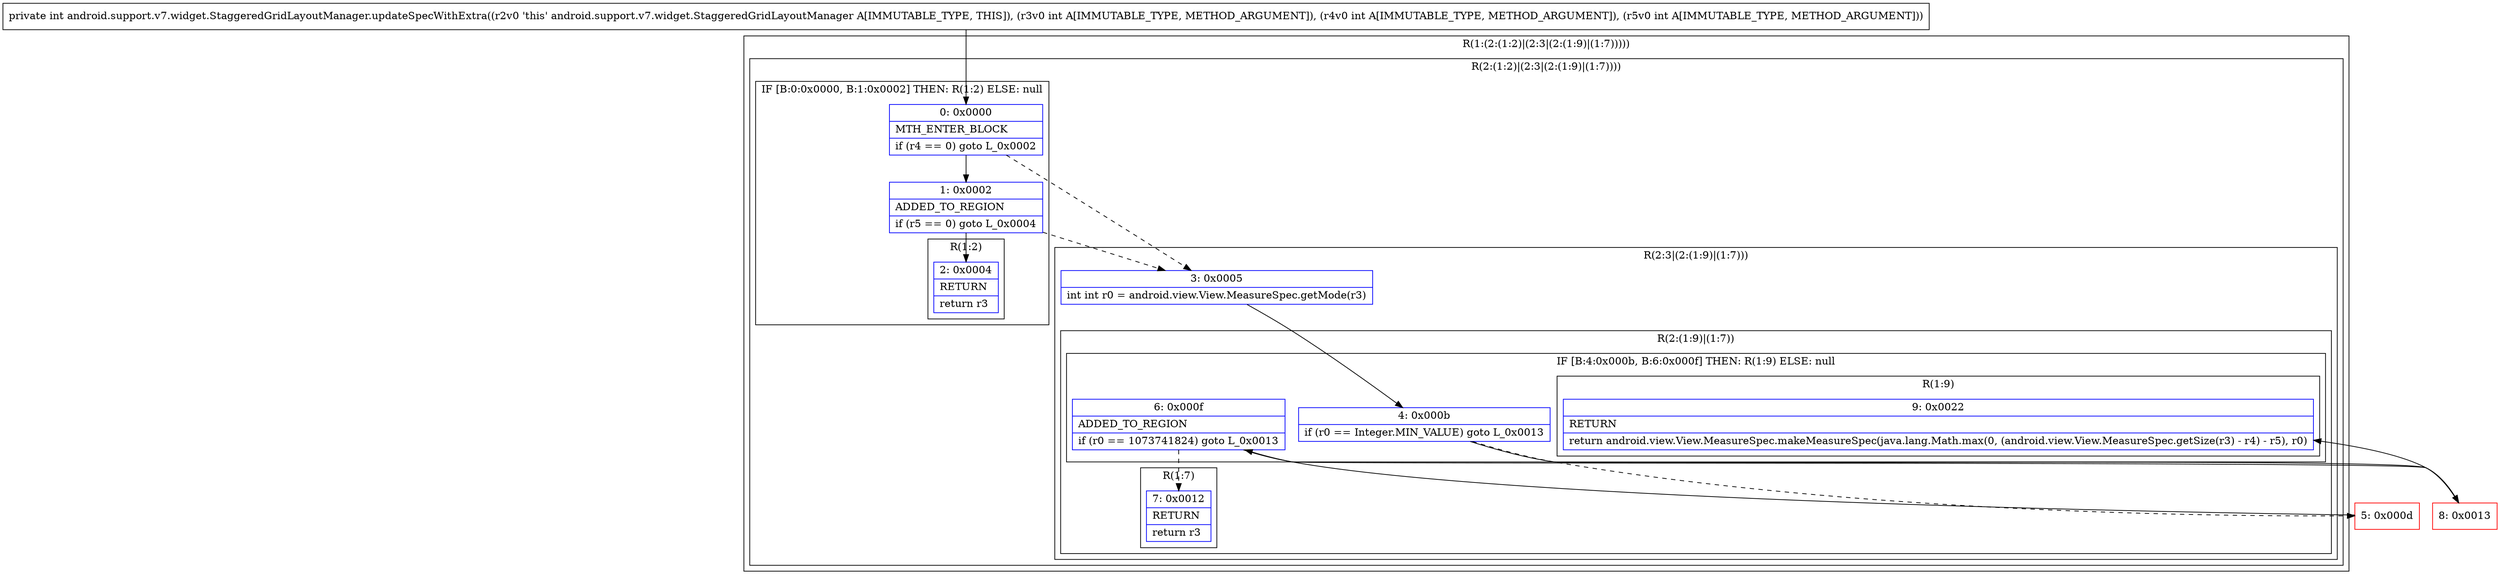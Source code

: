 digraph "CFG forandroid.support.v7.widget.StaggeredGridLayoutManager.updateSpecWithExtra(III)I" {
subgraph cluster_Region_284650595 {
label = "R(1:(2:(1:2)|(2:3|(2:(1:9)|(1:7)))))";
node [shape=record,color=blue];
subgraph cluster_Region_246862051 {
label = "R(2:(1:2)|(2:3|(2:(1:9)|(1:7))))";
node [shape=record,color=blue];
subgraph cluster_IfRegion_1951586910 {
label = "IF [B:0:0x0000, B:1:0x0002] THEN: R(1:2) ELSE: null";
node [shape=record,color=blue];
Node_0 [shape=record,label="{0\:\ 0x0000|MTH_ENTER_BLOCK\l|if (r4 == 0) goto L_0x0002\l}"];
Node_1 [shape=record,label="{1\:\ 0x0002|ADDED_TO_REGION\l|if (r5 == 0) goto L_0x0004\l}"];
subgraph cluster_Region_249840539 {
label = "R(1:2)";
node [shape=record,color=blue];
Node_2 [shape=record,label="{2\:\ 0x0004|RETURN\l|return r3\l}"];
}
}
subgraph cluster_Region_1251516909 {
label = "R(2:3|(2:(1:9)|(1:7)))";
node [shape=record,color=blue];
Node_3 [shape=record,label="{3\:\ 0x0005|int int r0 = android.view.View.MeasureSpec.getMode(r3)\l}"];
subgraph cluster_Region_626762320 {
label = "R(2:(1:9)|(1:7))";
node [shape=record,color=blue];
subgraph cluster_IfRegion_216622420 {
label = "IF [B:4:0x000b, B:6:0x000f] THEN: R(1:9) ELSE: null";
node [shape=record,color=blue];
Node_4 [shape=record,label="{4\:\ 0x000b|if (r0 == Integer.MIN_VALUE) goto L_0x0013\l}"];
Node_6 [shape=record,label="{6\:\ 0x000f|ADDED_TO_REGION\l|if (r0 == 1073741824) goto L_0x0013\l}"];
subgraph cluster_Region_2033197276 {
label = "R(1:9)";
node [shape=record,color=blue];
Node_9 [shape=record,label="{9\:\ 0x0022|RETURN\l|return android.view.View.MeasureSpec.makeMeasureSpec(java.lang.Math.max(0, (android.view.View.MeasureSpec.getSize(r3) \- r4) \- r5), r0)\l}"];
}
}
subgraph cluster_Region_491937744 {
label = "R(1:7)";
node [shape=record,color=blue];
Node_7 [shape=record,label="{7\:\ 0x0012|RETURN\l|return r3\l}"];
}
}
}
}
}
Node_5 [shape=record,color=red,label="{5\:\ 0x000d}"];
Node_8 [shape=record,color=red,label="{8\:\ 0x0013}"];
MethodNode[shape=record,label="{private int android.support.v7.widget.StaggeredGridLayoutManager.updateSpecWithExtra((r2v0 'this' android.support.v7.widget.StaggeredGridLayoutManager A[IMMUTABLE_TYPE, THIS]), (r3v0 int A[IMMUTABLE_TYPE, METHOD_ARGUMENT]), (r4v0 int A[IMMUTABLE_TYPE, METHOD_ARGUMENT]), (r5v0 int A[IMMUTABLE_TYPE, METHOD_ARGUMENT])) }"];
MethodNode -> Node_0;
Node_0 -> Node_1;
Node_0 -> Node_3[style=dashed];
Node_1 -> Node_2;
Node_1 -> Node_3[style=dashed];
Node_3 -> Node_4;
Node_4 -> Node_5[style=dashed];
Node_4 -> Node_8;
Node_6 -> Node_7[style=dashed];
Node_6 -> Node_8;
Node_5 -> Node_6;
Node_8 -> Node_9;
}

